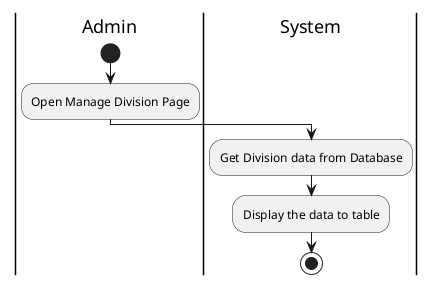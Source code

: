 @startuml GetDivision

skinparam ConditionEndStyle hline
skinparam conditionStyle diamond
skinparam Monochrome true
skinparam Shadowing false

|Admin|
start
:Open Manage Division Page;

|System|
:Get Division data from Database;
:Display the data to table;

stop

@enduml